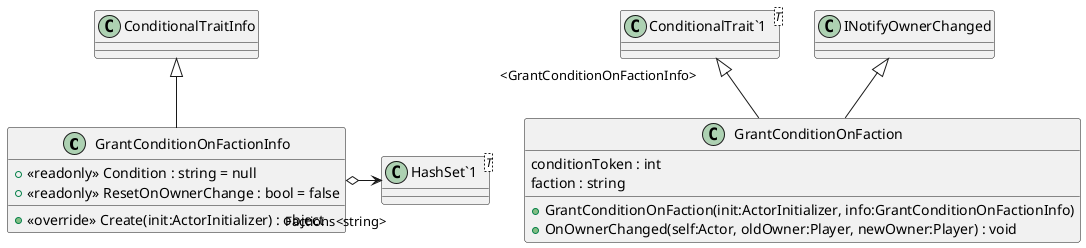 @startuml
class GrantConditionOnFactionInfo {
    + <<readonly>> Condition : string = null
    + <<readonly>> ResetOnOwnerChange : bool = false
    + <<override>> Create(init:ActorInitializer) : object
}
class GrantConditionOnFaction {
    conditionToken : int
    faction : string
    + GrantConditionOnFaction(init:ActorInitializer, info:GrantConditionOnFactionInfo)
    + OnOwnerChanged(self:Actor, oldOwner:Player, newOwner:Player) : void
}
class "HashSet`1"<T> {
}
class "ConditionalTrait`1"<T> {
}
ConditionalTraitInfo <|-- GrantConditionOnFactionInfo
GrantConditionOnFactionInfo o-> "Factions<string>" "HashSet`1"
"ConditionalTrait`1" "<GrantConditionOnFactionInfo>" <|-- GrantConditionOnFaction
INotifyOwnerChanged <|-- GrantConditionOnFaction
@enduml
